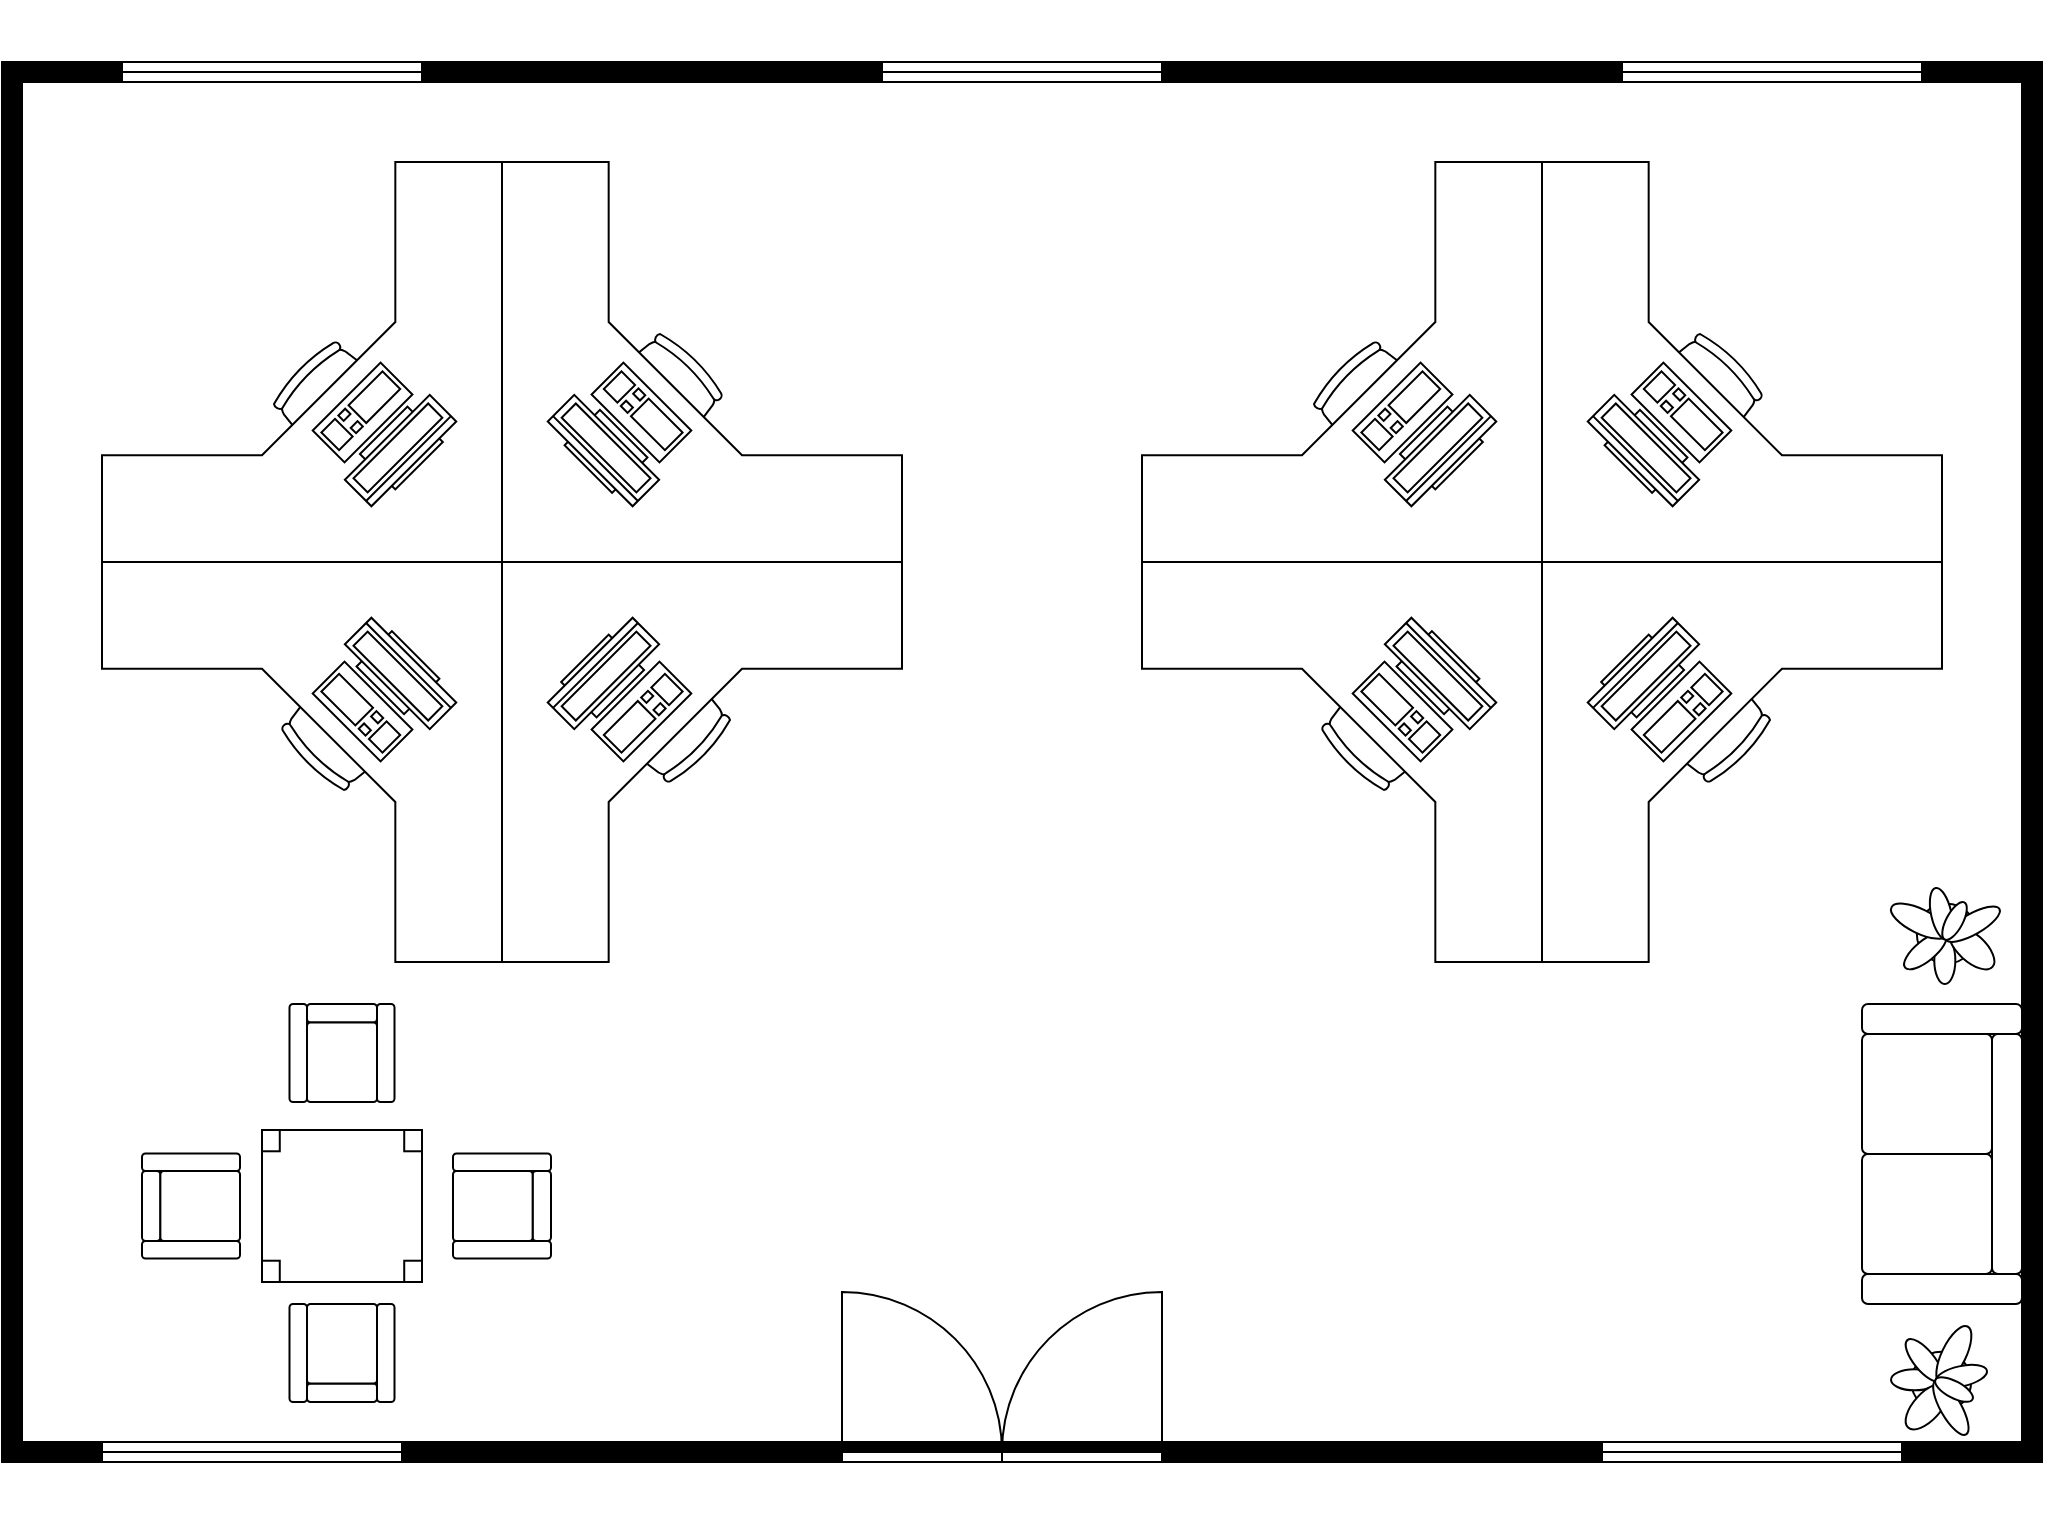 <mxfile version="24.7.12">
  <diagram name="Page-1" id="099fd60b-425b-db50-ffb0-6b813814b670">
    <mxGraphModel dx="583" dy="1088" grid="1" gridSize="10" guides="1" tooltips="1" connect="1" arrows="1" fold="1" page="1" pageScale="1" pageWidth="850" pageHeight="1100" background="none" math="0" shadow="0">
      <root>
        <mxCell id="0" />
        <mxCell id="1" parent="0" />
        <mxCell id="6rJ3dqAOyppBYMV4962v-83" value="" style="group" vertex="1" connectable="0" parent="1">
          <mxGeometry x="870" width="1020" height="760" as="geometry" />
        </mxCell>
        <mxCell id="6rJ3dqAOyppBYMV4962v-36" value="" style="group" vertex="1" connectable="0" parent="6rJ3dqAOyppBYMV4962v-83">
          <mxGeometry x="50" y="80" width="400" height="400" as="geometry" />
        </mxCell>
        <mxCell id="6rJ3dqAOyppBYMV4962v-37" value="" style="verticalLabelPosition=bottom;html=1;verticalAlign=top;align=center;shape=mxgraph.floorplan.desk_corner;" vertex="1" parent="6rJ3dqAOyppBYMV4962v-36">
          <mxGeometry x="200" y="200.0" width="200" height="200.0" as="geometry" />
        </mxCell>
        <mxCell id="6rJ3dqAOyppBYMV4962v-38" value="" style="verticalLabelPosition=bottom;html=1;verticalAlign=top;align=center;shape=mxgraph.floorplan.desk_corner;direction=south;" vertex="1" parent="6rJ3dqAOyppBYMV4962v-36">
          <mxGeometry y="200.0" width="200" height="200.0" as="geometry" />
        </mxCell>
        <mxCell id="6rJ3dqAOyppBYMV4962v-39" value="" style="verticalLabelPosition=bottom;html=1;verticalAlign=top;align=center;shape=mxgraph.floorplan.desk_corner;direction=north;" vertex="1" parent="6rJ3dqAOyppBYMV4962v-36">
          <mxGeometry x="200" width="200" height="200.0" as="geometry" />
        </mxCell>
        <mxCell id="6rJ3dqAOyppBYMV4962v-40" value="" style="verticalLabelPosition=bottom;html=1;verticalAlign=top;align=center;shape=mxgraph.floorplan.desk_corner;direction=west;" vertex="1" parent="6rJ3dqAOyppBYMV4962v-36">
          <mxGeometry width="200" height="200.0" as="geometry" />
        </mxCell>
        <mxCell id="6rJ3dqAOyppBYMV4962v-41" value="" style="verticalLabelPosition=bottom;html=1;verticalAlign=top;align=center;shape=mxgraph.floorplan.workstation;rotation=-225;" vertex="1" parent="6rJ3dqAOyppBYMV4962v-36">
          <mxGeometry x="110" y="110" width="60" height="50" as="geometry" />
        </mxCell>
        <mxCell id="6rJ3dqAOyppBYMV4962v-42" value="" style="verticalLabelPosition=bottom;html=1;verticalAlign=top;align=center;shape=mxgraph.floorplan.workstation;rotation=45;" vertex="1" parent="6rJ3dqAOyppBYMV4962v-36">
          <mxGeometry x="110" y="240" width="60" height="50" as="geometry" />
        </mxCell>
        <mxCell id="6rJ3dqAOyppBYMV4962v-43" value="" style="verticalLabelPosition=bottom;html=1;verticalAlign=top;align=center;shape=mxgraph.floorplan.workstation;rotation=315;flipV=0;flipH=0;" vertex="1" parent="6rJ3dqAOyppBYMV4962v-36">
          <mxGeometry x="230" y="240" width="60" height="50" as="geometry" />
        </mxCell>
        <mxCell id="6rJ3dqAOyppBYMV4962v-44" value="" style="verticalLabelPosition=bottom;html=1;verticalAlign=top;align=center;shape=mxgraph.floorplan.workstation;rotation=315;flipV=0;flipH=0;direction=north;" vertex="1" parent="6rJ3dqAOyppBYMV4962v-36">
          <mxGeometry x="235" y="105" width="50" height="60" as="geometry" />
        </mxCell>
        <mxCell id="6rJ3dqAOyppBYMV4962v-45" value="" style="group;rotation=0;flipV=0;flipH=0;" vertex="1" connectable="0" parent="6rJ3dqAOyppBYMV4962v-83">
          <mxGeometry x="570" y="80" width="423.5" height="411" as="geometry" />
        </mxCell>
        <mxCell id="6rJ3dqAOyppBYMV4962v-46" value="" style="verticalLabelPosition=bottom;html=1;verticalAlign=top;align=center;shape=mxgraph.floorplan.desk_corner;" vertex="1" parent="6rJ3dqAOyppBYMV4962v-45">
          <mxGeometry x="200" y="200.0" width="200" height="200.0" as="geometry" />
        </mxCell>
        <mxCell id="6rJ3dqAOyppBYMV4962v-47" value="" style="verticalLabelPosition=bottom;html=1;verticalAlign=top;align=center;shape=mxgraph.floorplan.desk_corner;direction=south;" vertex="1" parent="6rJ3dqAOyppBYMV4962v-45">
          <mxGeometry y="200.0" width="200" height="200.0" as="geometry" />
        </mxCell>
        <mxCell id="6rJ3dqAOyppBYMV4962v-48" value="" style="verticalLabelPosition=bottom;html=1;verticalAlign=top;align=center;shape=mxgraph.floorplan.desk_corner;direction=north;" vertex="1" parent="6rJ3dqAOyppBYMV4962v-45">
          <mxGeometry x="200" width="200" height="200.0" as="geometry" />
        </mxCell>
        <mxCell id="6rJ3dqAOyppBYMV4962v-49" value="" style="verticalLabelPosition=bottom;html=1;verticalAlign=top;align=center;shape=mxgraph.floorplan.desk_corner;direction=west;" vertex="1" parent="6rJ3dqAOyppBYMV4962v-45">
          <mxGeometry width="200" height="200.0" as="geometry" />
        </mxCell>
        <mxCell id="6rJ3dqAOyppBYMV4962v-50" value="" style="verticalLabelPosition=bottom;html=1;verticalAlign=top;align=center;shape=mxgraph.floorplan.workstation;rotation=-225;" vertex="1" parent="6rJ3dqAOyppBYMV4962v-45">
          <mxGeometry x="110" y="110" width="60" height="50" as="geometry" />
        </mxCell>
        <mxCell id="6rJ3dqAOyppBYMV4962v-51" value="" style="verticalLabelPosition=bottom;html=1;verticalAlign=top;align=center;shape=mxgraph.floorplan.workstation;rotation=45;" vertex="1" parent="6rJ3dqAOyppBYMV4962v-45">
          <mxGeometry x="110" y="240" width="60" height="50" as="geometry" />
        </mxCell>
        <mxCell id="6rJ3dqAOyppBYMV4962v-52" value="" style="verticalLabelPosition=bottom;html=1;verticalAlign=top;align=center;shape=mxgraph.floorplan.workstation;rotation=315;flipV=0;flipH=0;" vertex="1" parent="6rJ3dqAOyppBYMV4962v-45">
          <mxGeometry x="230" y="240" width="60" height="50" as="geometry" />
        </mxCell>
        <mxCell id="6rJ3dqAOyppBYMV4962v-53" value="" style="verticalLabelPosition=bottom;html=1;verticalAlign=top;align=center;shape=mxgraph.floorplan.workstation;rotation=315;flipV=0;flipH=0;direction=north;" vertex="1" parent="6rJ3dqAOyppBYMV4962v-45">
          <mxGeometry x="235" y="105" width="50" height="60" as="geometry" />
        </mxCell>
        <mxCell id="6rJ3dqAOyppBYMV4962v-73" value="" style="verticalLabelPosition=bottom;html=1;verticalAlign=top;align=center;shape=mxgraph.floorplan.plant;" vertex="1" parent="6rJ3dqAOyppBYMV4962v-45">
          <mxGeometry x="376.5" y="360" width="47" height="51" as="geometry" />
        </mxCell>
        <mxCell id="6rJ3dqAOyppBYMV4962v-54" value="" style="verticalLabelPosition=bottom;html=1;verticalAlign=top;align=center;shape=mxgraph.floorplan.room;fillColor=strokeColor;" vertex="1" parent="6rJ3dqAOyppBYMV4962v-83">
          <mxGeometry y="30" width="1020" height="700" as="geometry" />
        </mxCell>
        <mxCell id="6rJ3dqAOyppBYMV4962v-65" value="" style="verticalLabelPosition=bottom;html=1;verticalAlign=top;align=center;shape=mxgraph.floorplan.window;flipH=1;" vertex="1" parent="6rJ3dqAOyppBYMV4962v-83">
          <mxGeometry x="60" width="150" height="70" as="geometry" />
        </mxCell>
        <mxCell id="6rJ3dqAOyppBYMV4962v-66" value="" style="verticalLabelPosition=bottom;html=1;verticalAlign=top;align=center;shape=mxgraph.floorplan.window;flipH=1;" vertex="1" parent="6rJ3dqAOyppBYMV4962v-83">
          <mxGeometry x="440" width="140" height="70" as="geometry" />
        </mxCell>
        <mxCell id="6rJ3dqAOyppBYMV4962v-67" value="" style="verticalLabelPosition=bottom;html=1;verticalAlign=top;align=center;shape=mxgraph.floorplan.window;flipH=1;" vertex="1" parent="6rJ3dqAOyppBYMV4962v-83">
          <mxGeometry x="810" width="150" height="70" as="geometry" />
        </mxCell>
        <mxCell id="6rJ3dqAOyppBYMV4962v-68" value="" style="verticalLabelPosition=bottom;html=1;verticalAlign=top;align=center;shape=mxgraph.floorplan.window;flipH=1;" vertex="1" parent="6rJ3dqAOyppBYMV4962v-83">
          <mxGeometry x="50" y="690" width="150" height="70" as="geometry" />
        </mxCell>
        <mxCell id="6rJ3dqAOyppBYMV4962v-70" value="" style="verticalLabelPosition=bottom;html=1;verticalAlign=top;align=center;shape=mxgraph.floorplan.window;flipH=1;" vertex="1" parent="6rJ3dqAOyppBYMV4962v-83">
          <mxGeometry x="800" y="690" width="150" height="70" as="geometry" />
        </mxCell>
        <mxCell id="6rJ3dqAOyppBYMV4962v-71" value="" style="verticalLabelPosition=bottom;html=1;verticalAlign=top;align=center;shape=mxgraph.floorplan.doorDouble;aspect=fixed;direction=west;" vertex="1" parent="6rJ3dqAOyppBYMV4962v-83">
          <mxGeometry x="420" y="645" width="160" height="85" as="geometry" />
        </mxCell>
        <mxCell id="6rJ3dqAOyppBYMV4962v-72" value="" style="verticalLabelPosition=bottom;html=1;verticalAlign=top;align=center;shape=mxgraph.floorplan.couch;direction=south;" vertex="1" parent="6rJ3dqAOyppBYMV4962v-83">
          <mxGeometry x="930" y="501" width="80" height="150" as="geometry" />
        </mxCell>
        <mxCell id="6rJ3dqAOyppBYMV4962v-74" value="" style="verticalLabelPosition=bottom;html=1;verticalAlign=top;align=center;shape=mxgraph.floorplan.plant;direction=south;" vertex="1" parent="6rJ3dqAOyppBYMV4962v-83">
          <mxGeometry x="944.5" y="664" width="51" height="47" as="geometry" />
        </mxCell>
        <mxCell id="6rJ3dqAOyppBYMV4962v-82" value="" style="group" vertex="1" connectable="0" parent="6rJ3dqAOyppBYMV4962v-83">
          <mxGeometry x="70" y="501" width="204.5" height="199" as="geometry" />
        </mxCell>
        <mxCell id="6rJ3dqAOyppBYMV4962v-75" value="" style="verticalLabelPosition=bottom;html=1;verticalAlign=top;align=center;shape=mxgraph.floorplan.table;" vertex="1" parent="6rJ3dqAOyppBYMV4962v-82">
          <mxGeometry x="60" y="63" width="80" height="76" as="geometry" />
        </mxCell>
        <mxCell id="6rJ3dqAOyppBYMV4962v-78" value="" style="verticalLabelPosition=bottom;html=1;verticalAlign=top;align=center;shape=mxgraph.floorplan.sofa;" vertex="1" parent="6rJ3dqAOyppBYMV4962v-82">
          <mxGeometry x="73.75" width="52.5" height="49" as="geometry" />
        </mxCell>
        <mxCell id="6rJ3dqAOyppBYMV4962v-79" value="" style="verticalLabelPosition=bottom;html=1;verticalAlign=top;align=center;shape=mxgraph.floorplan.sofa;direction=south;" vertex="1" parent="6rJ3dqAOyppBYMV4962v-82">
          <mxGeometry x="155.5" y="74.75" width="49" height="52.5" as="geometry" />
        </mxCell>
        <mxCell id="6rJ3dqAOyppBYMV4962v-80" value="" style="verticalLabelPosition=bottom;html=1;verticalAlign=top;align=center;shape=mxgraph.floorplan.sofa;direction=west;" vertex="1" parent="6rJ3dqAOyppBYMV4962v-82">
          <mxGeometry x="73.75" y="150" width="52.5" height="49" as="geometry" />
        </mxCell>
        <mxCell id="6rJ3dqAOyppBYMV4962v-81" value="" style="verticalLabelPosition=bottom;html=1;verticalAlign=top;align=center;shape=mxgraph.floorplan.sofa;direction=north;" vertex="1" parent="6rJ3dqAOyppBYMV4962v-82">
          <mxGeometry y="74.75" width="49" height="52.5" as="geometry" />
        </mxCell>
      </root>
    </mxGraphModel>
  </diagram>
</mxfile>
